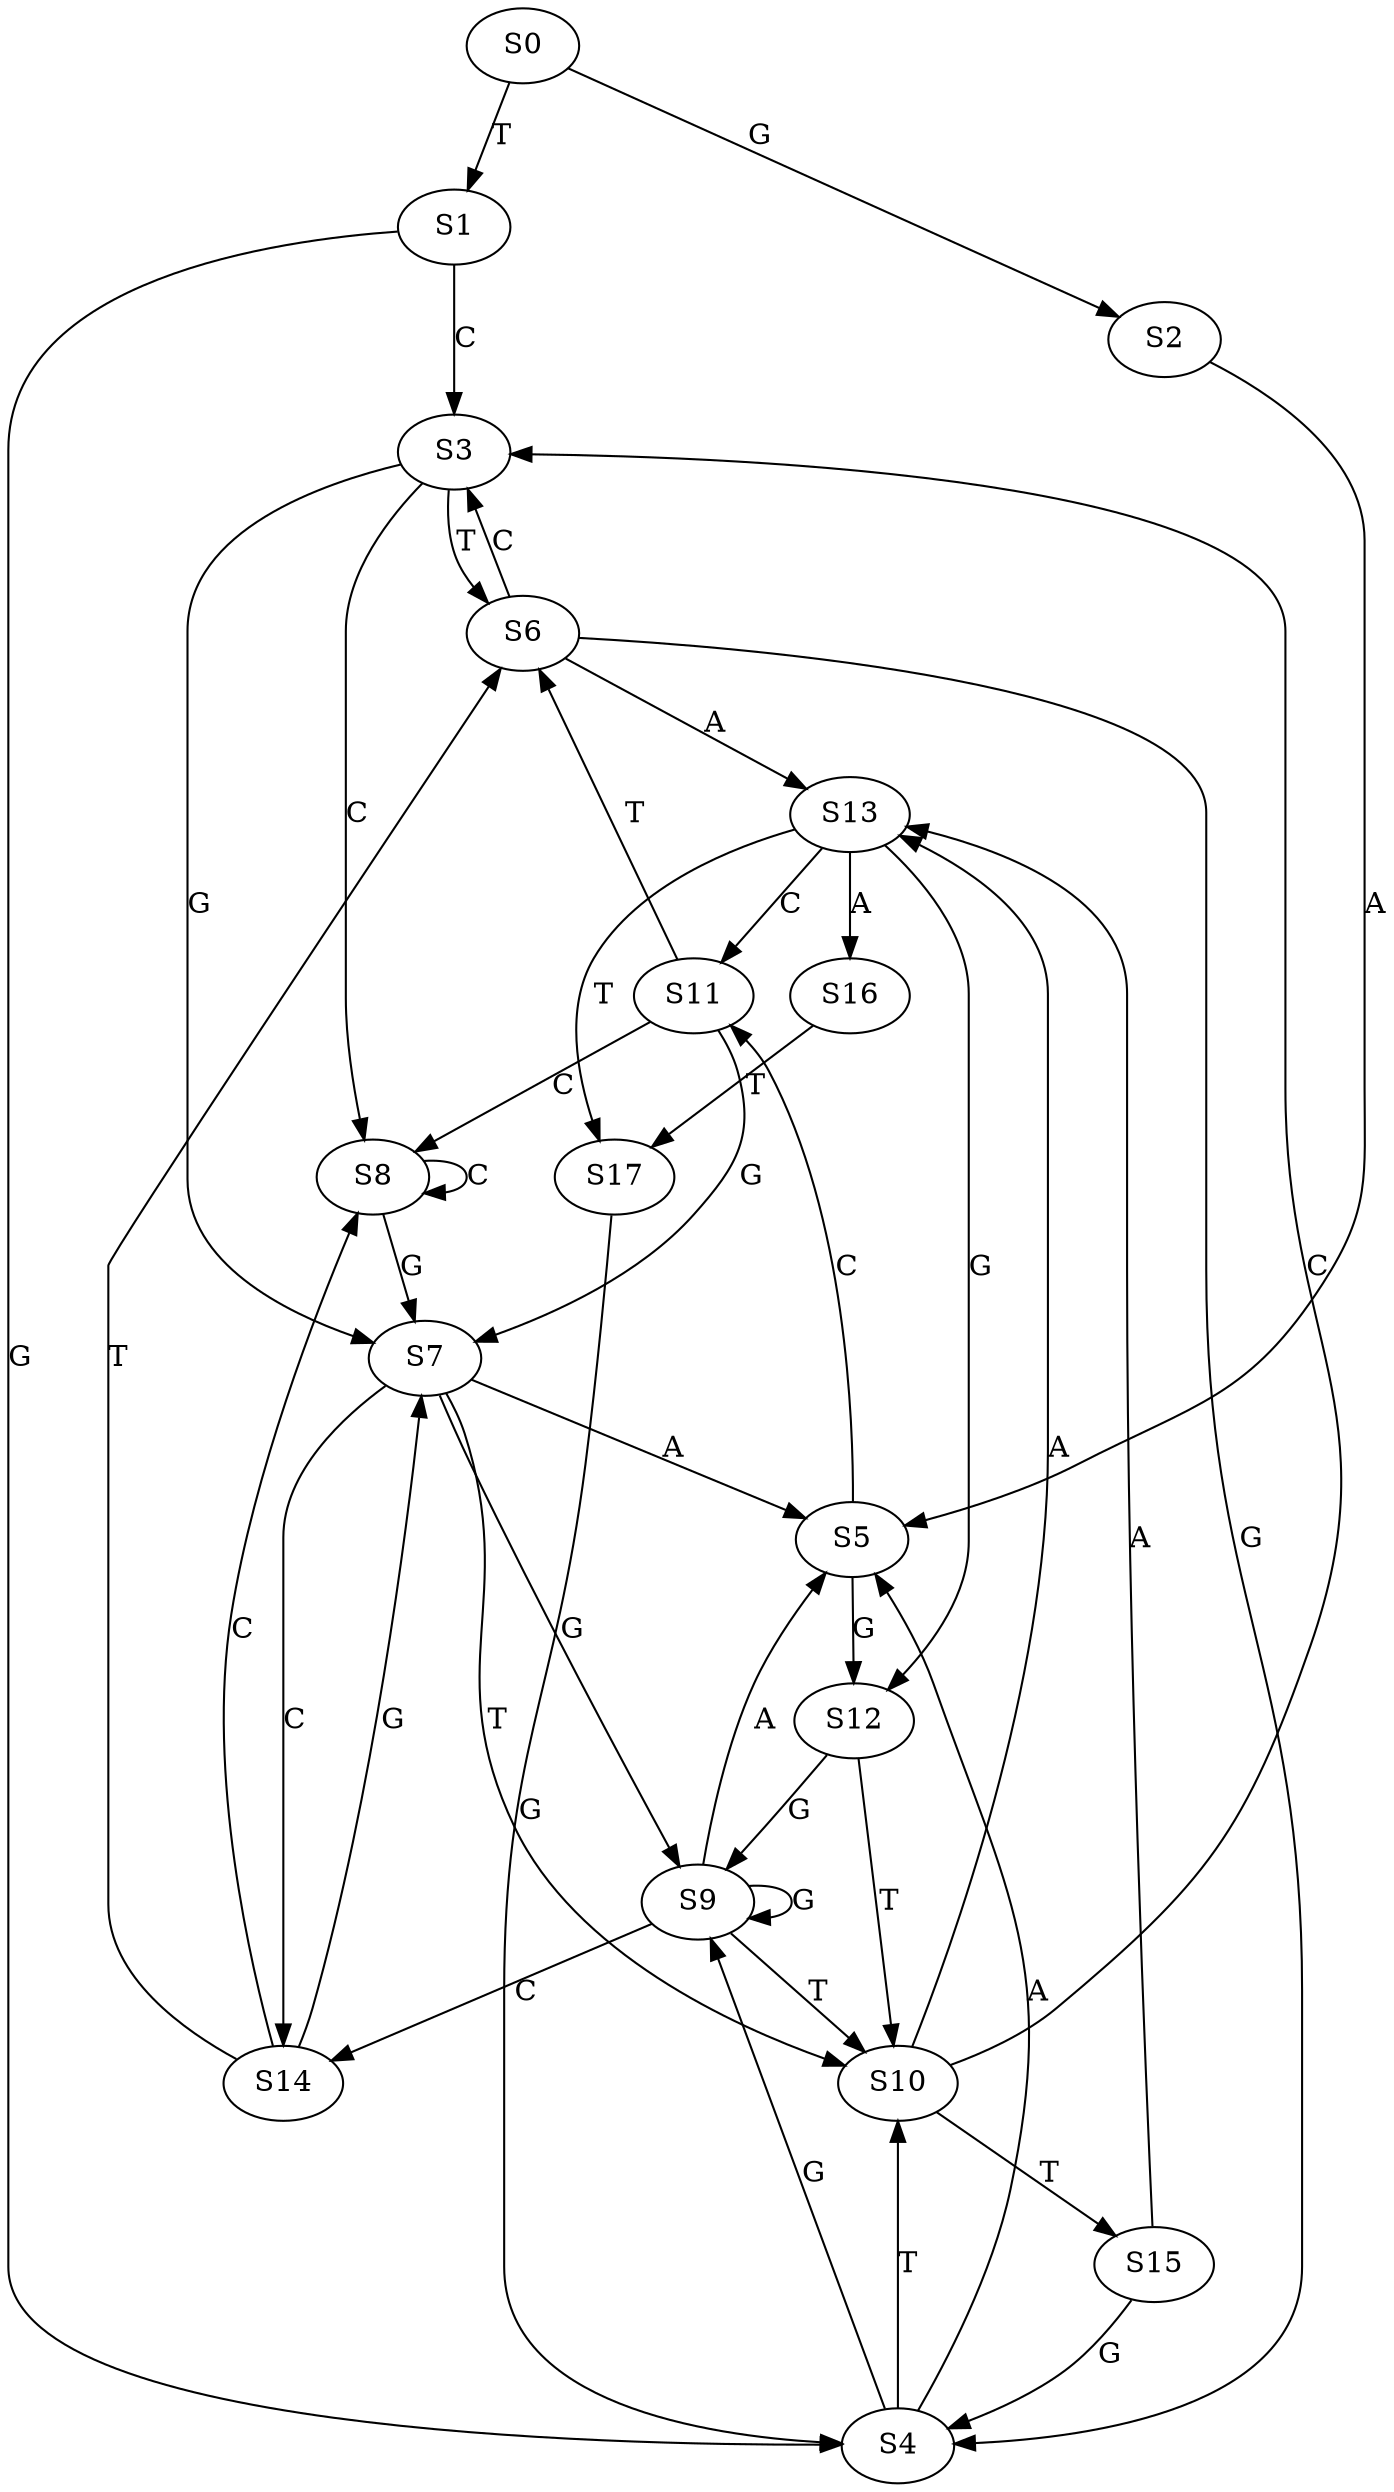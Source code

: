 strict digraph  {
	S0 -> S1 [ label = T ];
	S0 -> S2 [ label = G ];
	S1 -> S3 [ label = C ];
	S1 -> S4 [ label = G ];
	S2 -> S5 [ label = A ];
	S3 -> S6 [ label = T ];
	S3 -> S7 [ label = G ];
	S3 -> S8 [ label = C ];
	S4 -> S9 [ label = G ];
	S4 -> S5 [ label = A ];
	S4 -> S10 [ label = T ];
	S5 -> S11 [ label = C ];
	S5 -> S12 [ label = G ];
	S6 -> S4 [ label = G ];
	S6 -> S3 [ label = C ];
	S6 -> S13 [ label = A ];
	S7 -> S14 [ label = C ];
	S7 -> S9 [ label = G ];
	S7 -> S10 [ label = T ];
	S7 -> S5 [ label = A ];
	S8 -> S8 [ label = C ];
	S8 -> S7 [ label = G ];
	S9 -> S14 [ label = C ];
	S9 -> S9 [ label = G ];
	S9 -> S5 [ label = A ];
	S9 -> S10 [ label = T ];
	S10 -> S13 [ label = A ];
	S10 -> S15 [ label = T ];
	S10 -> S3 [ label = C ];
	S11 -> S8 [ label = C ];
	S11 -> S6 [ label = T ];
	S11 -> S7 [ label = G ];
	S12 -> S10 [ label = T ];
	S12 -> S9 [ label = G ];
	S13 -> S11 [ label = C ];
	S13 -> S12 [ label = G ];
	S13 -> S16 [ label = A ];
	S13 -> S17 [ label = T ];
	S14 -> S8 [ label = C ];
	S14 -> S6 [ label = T ];
	S14 -> S7 [ label = G ];
	S15 -> S13 [ label = A ];
	S15 -> S4 [ label = G ];
	S16 -> S17 [ label = T ];
	S17 -> S4 [ label = G ];
}
